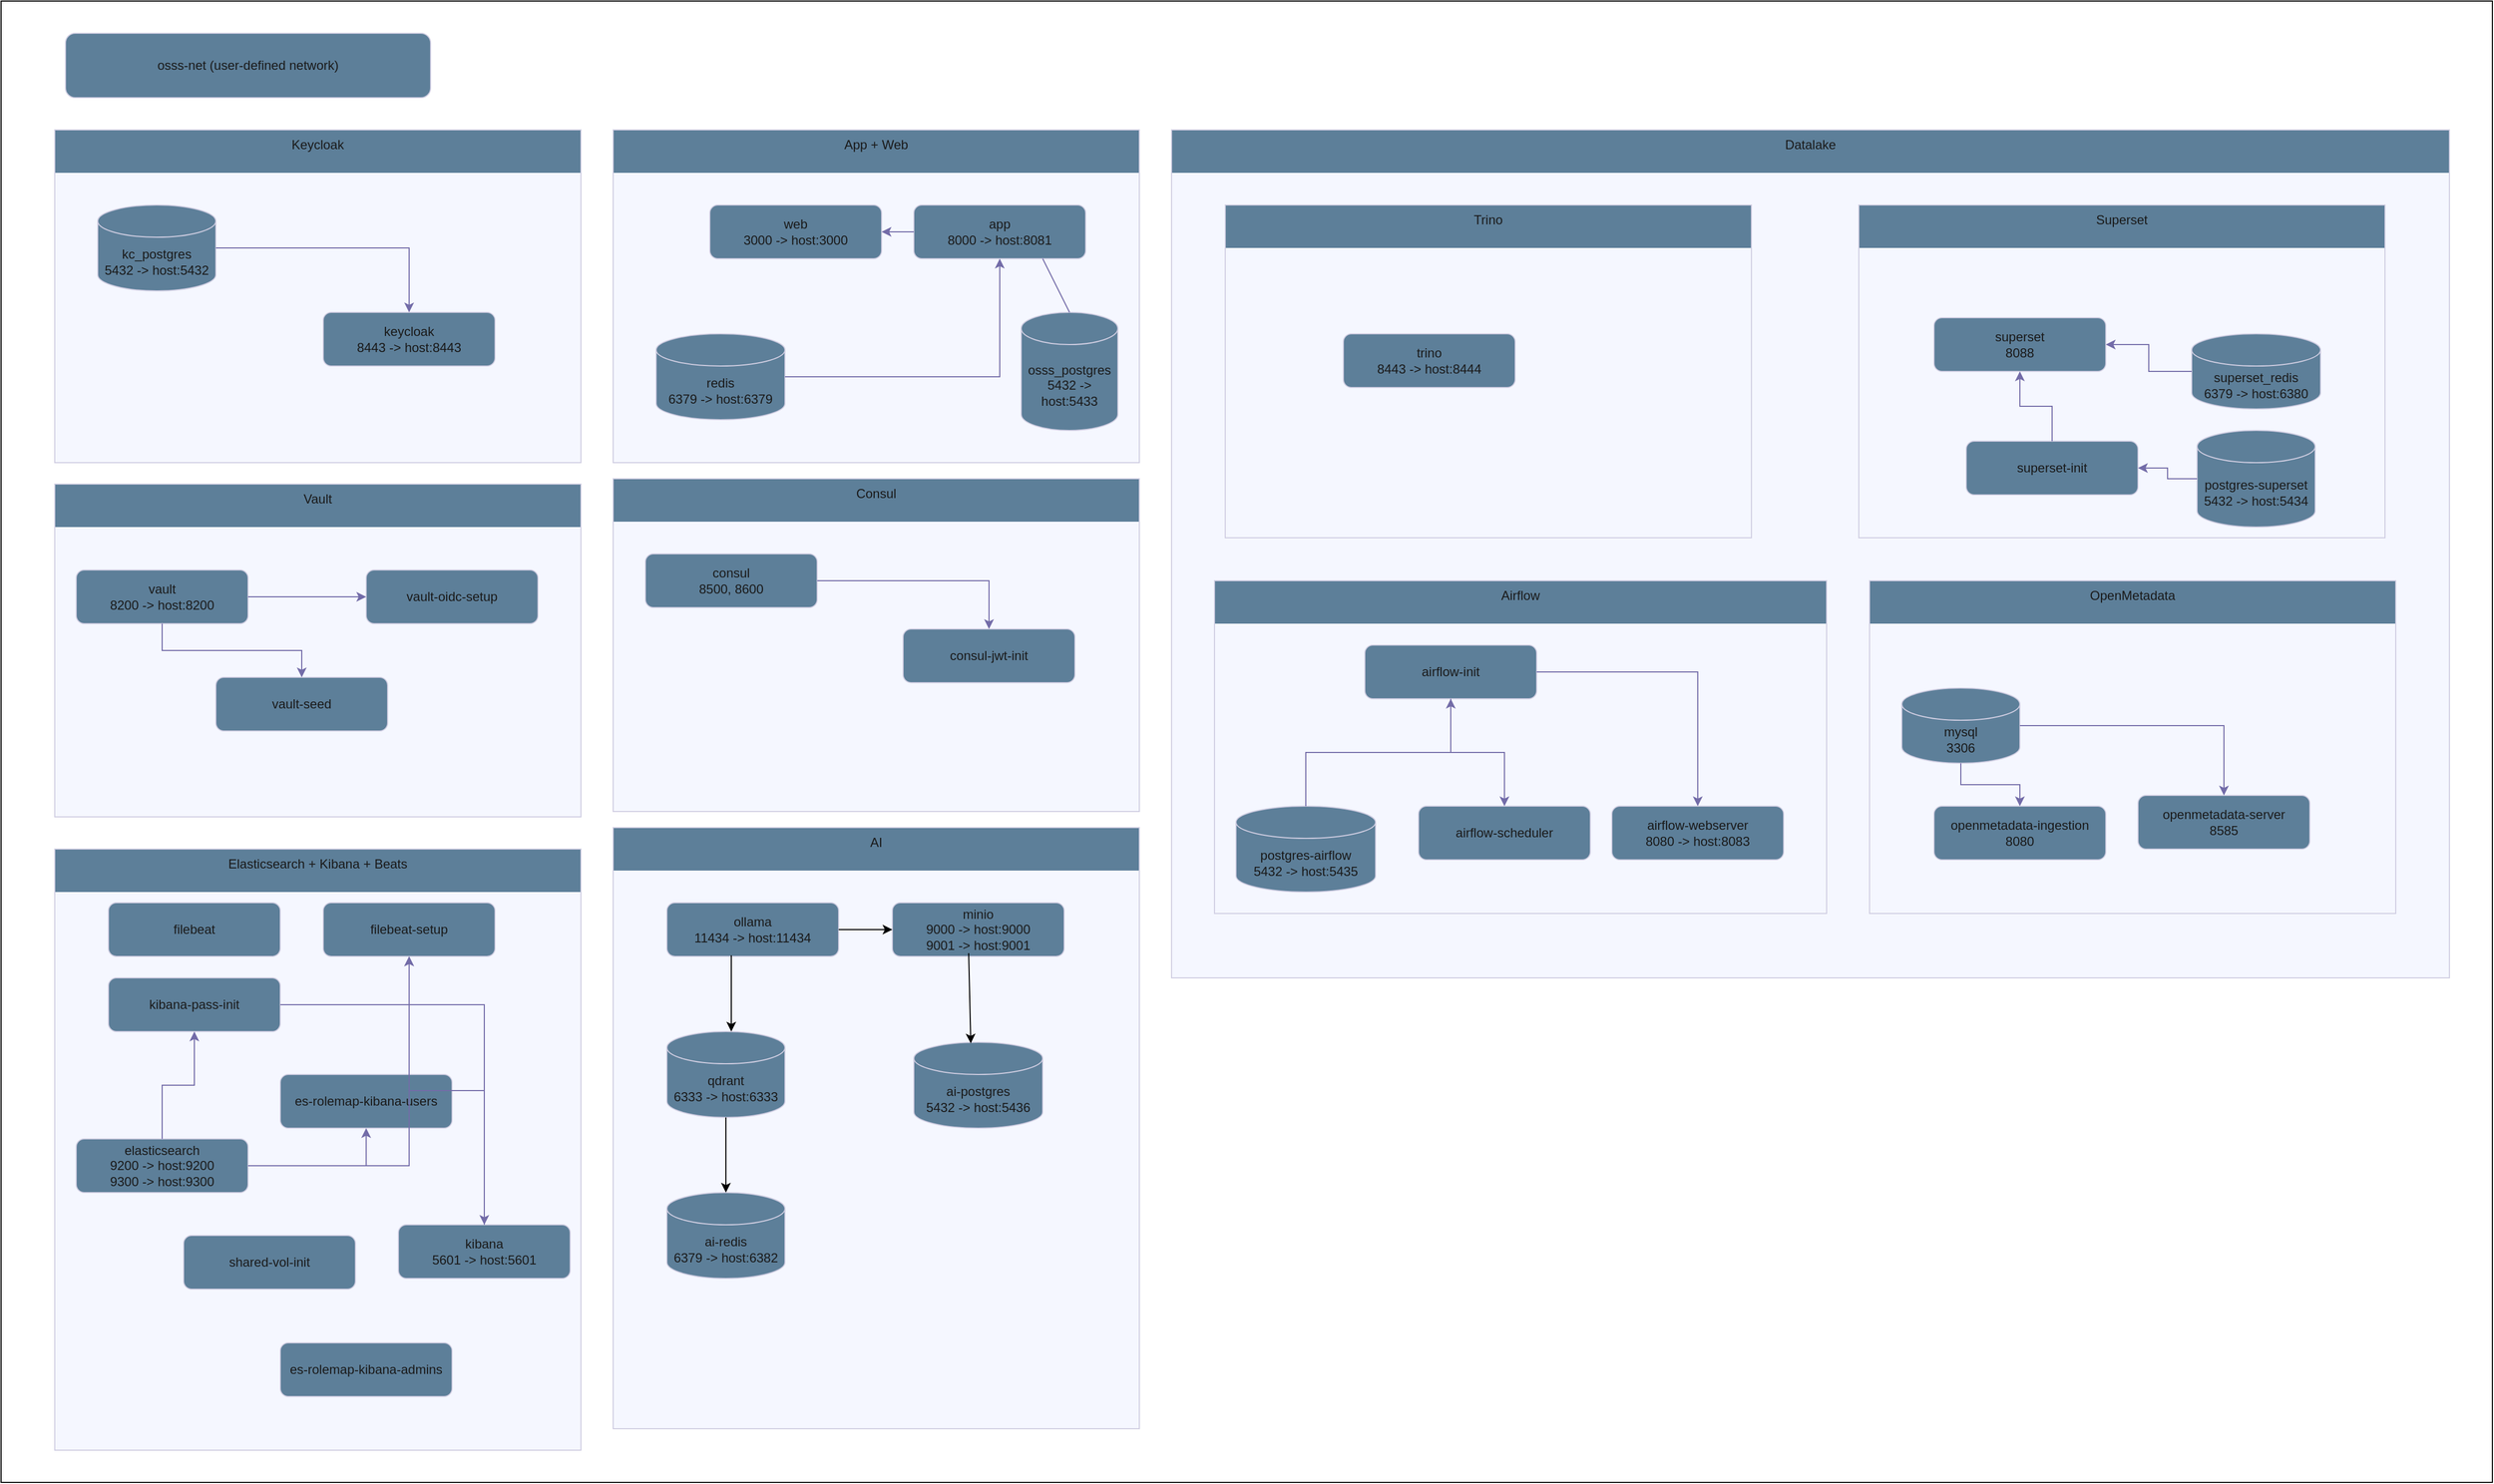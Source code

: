 <mxfile version="28.2.5">
  <diagram id="osss" name="OSSS Network">
    <mxGraphModel dx="885" dy="639" grid="1" gridSize="10" guides="1" tooltips="1" connect="1" arrows="1" fold="1" page="1" pageScale="1" pageWidth="1600" pageHeight="1200" background="light-dark(#FFFFFF,#FFFFFF)" math="0" shadow="0">
      <root>
        <mxCell id="0" />
        <mxCell id="1" parent="0" />
        <mxCell id="GDDtiQPNlF_Zy9zttY9w-1" value="" style="rounded=0;whiteSpace=wrap;html=1;" vertex="1" parent="1">
          <mxGeometry width="2320" height="1380" as="geometry" />
        </mxCell>
        <mxCell id="net" value="&lt;font style=&quot;&quot;&gt;osss-net (user-defined network)&lt;/font&gt;" style="rounded=1;whiteSpace=wrap;html=1;fillColor=#5D7F99;labelBackgroundColor=none;strokeColor=#D0CEE2;fontColor=#1A1A1A;" parent="1" vertex="1">
          <mxGeometry x="60" y="30" width="340" height="60" as="geometry" />
        </mxCell>
        <mxCell id="GKC" value="&lt;span style=&quot;&quot;&gt;Keycloak&lt;/span&gt;" style="shape=swimlane;rounded=0;html=1;whiteSpace=wrap;horizontal=1;swimlaneFillColor=#f5f7ff;swimlaneLine=#8899ff;align=center;verticalAlign=top;labelBackgroundColor=none;fillColor=#5D7F99;strokeColor=#D0CEE2;fontColor=#1A1A1A;" parent="1" vertex="1">
          <mxGeometry x="50" y="120" width="490" height="310" as="geometry" />
        </mxCell>
        <mxCell id="n_KC_DB" value="kc_postgres&lt;br&gt;5432 -&amp;gt; host:5432" style="shape=cylinder3;whiteSpace=wrap;html=1;boundedLbl=1;backgroundOutline=1;size=15;labelBackgroundColor=none;fillColor=#5D7F99;strokeColor=#D0CEE2;fontColor=#1A1A1A;" parent="GKC" vertex="1">
          <mxGeometry x="40" y="70" width="110" height="80" as="geometry" />
        </mxCell>
        <mxCell id="n_KC" value="keycloak&lt;br&gt;8443 -&amp;gt; host:8443" style="rounded=1;whiteSpace=wrap;html=1;fillColor=#5D7F99;labelBackgroundColor=none;strokeColor=#D0CEE2;fontColor=#1A1A1A;" parent="GKC" vertex="1">
          <mxGeometry x="250" y="170" width="160" height="50" as="geometry" />
        </mxCell>
        <mxCell id="GAPP" value="App + Web" style="shape=swimlane;rounded=0;html=1;whiteSpace=wrap;horizontal=1;swimlaneFillColor=#f5f7ff;swimlaneLine=#8899ff;align=center;verticalAlign=top;labelBackgroundColor=none;fillColor=#5D7F99;strokeColor=#D0CEE2;fontColor=#1A1A1A;" parent="1" vertex="1">
          <mxGeometry x="570" y="120" width="490" height="310" as="geometry" />
        </mxCell>
        <mxCell id="n_REDIS" value="redis&lt;br&gt;6379 -&amp;gt; host:6379" style="shape=cylinder3;whiteSpace=wrap;html=1;boundedLbl=1;backgroundOutline=1;size=15;labelBackgroundColor=none;fillColor=#5D7F99;strokeColor=#D0CEE2;fontColor=#1A1A1A;" parent="GAPP" vertex="1">
          <mxGeometry x="40" y="190" width="120" height="80" as="geometry" />
        </mxCell>
        <mxCell id="n_APP" value="app&#xa;8000 -&amp;gt; host:8081" style="rounded=1;whiteSpace=wrap;html=1;fillColor=#5D7F99;labelBackgroundColor=none;strokeColor=#D0CEE2;fontColor=#1A1A1A;" parent="GAPP" vertex="1">
          <mxGeometry x="280" y="70" width="160" height="50" as="geometry" />
        </mxCell>
        <mxCell id="n_WEB" value="web&#xa;3000 -&amp;gt; host:3000" style="rounded=1;whiteSpace=wrap;html=1;fillColor=#5D7F99;labelBackgroundColor=none;strokeColor=#D0CEE2;fontColor=#1A1A1A;" parent="GAPP" vertex="1">
          <mxGeometry x="90" y="70" width="160" height="50" as="geometry" />
        </mxCell>
        <mxCell id="Qai60ScQtqUj6HNR8PoT-7" value="osss_postgres&lt;br&gt;5432 -&amp;gt; host:5433" style="shape=cylinder3;whiteSpace=wrap;html=1;boundedLbl=1;backgroundOutline=1;size=15;labelBackgroundColor=none;fillColor=#5D7F99;strokeColor=#D0CEE2;fontColor=#1A1A1A;" parent="GAPP" vertex="1">
          <mxGeometry x="380" y="170" width="90" height="110" as="geometry" />
        </mxCell>
        <mxCell id="Qai60ScQtqUj6HNR8PoT-9" value="" style="endArrow=none;html=1;rounded=0;entryX=0.5;entryY=0;entryDx=0;entryDy=0;entryPerimeter=0;exitX=0.75;exitY=1;exitDx=0;exitDy=0;fontColor=default;labelBackgroundColor=none;strokeColor=#736CA8;" parent="GAPP" source="n_APP" target="Qai60ScQtqUj6HNR8PoT-7" edge="1">
          <mxGeometry width="50" height="50" relative="1" as="geometry">
            <mxPoint x="360" y="180" as="sourcePoint" />
            <mxPoint x="400" y="150" as="targetPoint" />
          </mxGeometry>
        </mxCell>
        <mxCell id="GCONSUL" value="Consul" style="shape=swimlane;rounded=0;html=1;whiteSpace=wrap;horizontal=1;swimlaneFillColor=#f5f7ff;swimlaneLine=#8899ff;align=center;verticalAlign=top;labelBackgroundColor=none;fillColor=#5D7F99;strokeColor=#D0CEE2;fontColor=#1A1A1A;" parent="1" vertex="1">
          <mxGeometry x="570" y="445" width="490" height="310" as="geometry" />
        </mxCell>
        <mxCell id="n_CONSUL" value="consul&#xa;8500, 8600" style="rounded=1;whiteSpace=wrap;html=1;fillColor=#5D7F99;labelBackgroundColor=none;strokeColor=#D0CEE2;fontColor=#1A1A1A;" parent="GCONSUL" vertex="1">
          <mxGeometry x="30" y="70" width="160" height="50" as="geometry" />
        </mxCell>
        <mxCell id="n_CONSUL_INIT" value="consul-jwt-init" style="rounded=1;whiteSpace=wrap;html=1;fillColor=#5D7F99;labelBackgroundColor=none;strokeColor=#D0CEE2;fontColor=#1A1A1A;" parent="GCONSUL" vertex="1">
          <mxGeometry x="270" y="140" width="160" height="50" as="geometry" />
        </mxCell>
        <mxCell id="e_1004" style="edgeStyle=orthogonalEdgeStyle;rounded=0;orthogonalLoop=1;jettySize=auto;html=1;fontColor=default;labelBackgroundColor=none;strokeColor=#736CA8;" parent="GCONSUL" source="n_CONSUL" target="n_CONSUL_INIT" edge="1">
          <mxGeometry relative="1" as="geometry" />
        </mxCell>
        <mxCell id="GVAULT" value="Vault" style="shape=swimlane;rounded=0;html=1;whiteSpace=wrap;horizontal=1;swimlaneFillColor=#f5f7ff;swimlaneLine=#8899ff;align=center;verticalAlign=top;labelBackgroundColor=none;fillColor=#5D7F99;strokeColor=#D0CEE2;fontColor=#1A1A1A;" parent="1" vertex="1">
          <mxGeometry x="50" y="450" width="490" height="310" as="geometry" />
        </mxCell>
        <mxCell id="n_VAULT" value="vault&lt;br&gt;8200 -&amp;gt; host:8200" style="rounded=1;whiteSpace=wrap;html=1;fillColor=#5D7F99;labelBackgroundColor=none;strokeColor=#D0CEE2;fontColor=#1A1A1A;" parent="GVAULT" vertex="1">
          <mxGeometry x="20" y="80" width="160" height="50" as="geometry" />
        </mxCell>
        <mxCell id="n_VAULT_OIDC" value="vault-oidc-setup" style="rounded=1;whiteSpace=wrap;html=1;fillColor=#5D7F99;labelBackgroundColor=none;strokeColor=#D0CEE2;fontColor=#1A1A1A;" parent="GVAULT" vertex="1">
          <mxGeometry x="290" y="80" width="160" height="50" as="geometry" />
        </mxCell>
        <mxCell id="n_VAULT_SEED" value="vault-seed" style="rounded=1;whiteSpace=wrap;html=1;fillColor=#5D7F99;labelBackgroundColor=none;strokeColor=#D0CEE2;fontColor=#1A1A1A;" parent="GVAULT" vertex="1">
          <mxGeometry x="150" y="180" width="160" height="50" as="geometry" />
        </mxCell>
        <mxCell id="e_1000" style="edgeStyle=orthogonalEdgeStyle;rounded=0;orthogonalLoop=1;jettySize=auto;html=1;fontColor=default;labelBackgroundColor=none;strokeColor=#736CA8;" parent="1" source="n_KC_DB" target="n_KC" edge="1">
          <mxGeometry relative="1" as="geometry" />
        </mxCell>
        <mxCell id="e_1002" style="edgeStyle=orthogonalEdgeStyle;rounded=0;orthogonalLoop=1;jettySize=auto;html=1;fontColor=default;labelBackgroundColor=none;strokeColor=#736CA8;" parent="1" source="n_REDIS" target="n_APP" edge="1">
          <mxGeometry relative="1" as="geometry" />
        </mxCell>
        <mxCell id="GELASTIC" value="Elasticsearch + Kibana + Beats" style="shape=swimlane;rounded=0;html=1;whiteSpace=wrap;horizontal=1;swimlaneFillColor=#f5f7ff;swimlaneLine=#8899ff;align=center;verticalAlign=top;labelBackgroundColor=none;fillColor=#5D7F99;strokeColor=#D0CEE2;fontColor=#1A1A1A;" parent="1" vertex="1">
          <mxGeometry x="50" y="790" width="490" height="560" as="geometry" />
        </mxCell>
        <mxCell id="n_SHARED" value="shared-vol-init" style="rounded=1;whiteSpace=wrap;html=1;fillColor=#5D7F99;labelBackgroundColor=none;strokeColor=#D0CEE2;fontColor=#1A1A1A;" parent="GELASTIC" vertex="1">
          <mxGeometry x="120" y="360" width="160" height="50" as="geometry" />
        </mxCell>
        <mxCell id="n_ES" value="elasticsearch&lt;br&gt;&lt;div&gt;9200 -&amp;gt; host:9200&lt;/div&gt;&lt;div&gt;9300 -&amp;gt; host:9300&lt;/div&gt;" style="rounded=1;whiteSpace=wrap;html=1;fillColor=#5D7F99;labelBackgroundColor=none;strokeColor=#D0CEE2;fontColor=#1A1A1A;" parent="GELASTIC" vertex="1">
          <mxGeometry x="20" y="270" width="160" height="50" as="geometry" />
        </mxCell>
        <mxCell id="n_ROLE_ADMIN" value="es-rolemap-kibana-admins" style="rounded=1;whiteSpace=wrap;html=1;fillColor=#5D7F99;labelBackgroundColor=none;strokeColor=#D0CEE2;fontColor=#1A1A1A;" parent="GELASTIC" vertex="1">
          <mxGeometry x="210" y="460" width="160" height="50" as="geometry" />
        </mxCell>
        <mxCell id="n_FB" value="filebeat" style="rounded=1;whiteSpace=wrap;html=1;fillColor=#5D7F99;labelBackgroundColor=none;strokeColor=#D0CEE2;fontColor=#1A1A1A;" parent="GELASTIC" vertex="1">
          <mxGeometry x="50" y="50" width="160" height="50" as="geometry" />
        </mxCell>
        <mxCell id="e_1015" style="edgeStyle=orthogonalEdgeStyle;rounded=0;orthogonalLoop=1;jettySize=auto;html=1;fontColor=default;labelBackgroundColor=none;strokeColor=#736CA8;" parent="GELASTIC" source="n_APIKEY" target="n_FB" edge="1">
          <mxGeometry relative="1" as="geometry" />
        </mxCell>
        <mxCell id="n_ROLE_USERS" value="es-rolemap-kibana-users" style="rounded=1;whiteSpace=wrap;html=1;fillColor=#5D7F99;labelBackgroundColor=none;strokeColor=#D0CEE2;fontColor=#1A1A1A;" parent="GELASTIC" vertex="1">
          <mxGeometry x="210" y="210" width="160" height="50" as="geometry" />
        </mxCell>
        <mxCell id="e_1011" style="edgeStyle=orthogonalEdgeStyle;rounded=0;orthogonalLoop=1;jettySize=auto;html=1;fontColor=default;labelBackgroundColor=none;strokeColor=#736CA8;" parent="GELASTIC" source="n_ES" target="n_ROLE_USERS" edge="1">
          <mxGeometry relative="1" as="geometry" />
        </mxCell>
        <mxCell id="n_KIB_PASS" value="kibana-pass-init" style="rounded=1;whiteSpace=wrap;html=1;fillColor=#5D7F99;labelBackgroundColor=none;strokeColor=#D0CEE2;fontColor=#1A1A1A;" parent="GELASTIC" vertex="1">
          <mxGeometry x="50" y="120" width="160" height="50" as="geometry" />
        </mxCell>
        <mxCell id="e_1008" style="edgeStyle=orthogonalEdgeStyle;rounded=0;orthogonalLoop=1;jettySize=auto;html=1;fontColor=default;labelBackgroundColor=none;strokeColor=#736CA8;" parent="GELASTIC" source="n_ES" target="n_KIB_PASS" edge="1">
          <mxGeometry relative="1" as="geometry" />
        </mxCell>
        <mxCell id="n_FB_SETUP" value="filebeat-setup" style="rounded=1;whiteSpace=wrap;html=1;fillColor=#5D7F99;labelBackgroundColor=none;strokeColor=#D0CEE2;fontColor=#1A1A1A;" parent="GELASTIC" vertex="1">
          <mxGeometry x="250" y="50" width="160" height="50" as="geometry" />
        </mxCell>
        <mxCell id="e_1013" style="edgeStyle=orthogonalEdgeStyle;rounded=0;orthogonalLoop=1;jettySize=auto;html=1;fontColor=default;labelBackgroundColor=none;strokeColor=#736CA8;" parent="GELASTIC" source="n_ES" target="n_FB_SETUP" edge="1">
          <mxGeometry relative="1" as="geometry" />
        </mxCell>
        <mxCell id="n_KIB" value="kibana&lt;br&gt;5601 -&amp;gt; host:5601" style="rounded=1;whiteSpace=wrap;html=1;fillColor=#5D7F99;labelBackgroundColor=none;strokeColor=#D0CEE2;fontColor=#1A1A1A;" parent="GELASTIC" vertex="1">
          <mxGeometry x="320" y="350" width="160" height="50" as="geometry" />
        </mxCell>
        <mxCell id="e_1009" style="edgeStyle=orthogonalEdgeStyle;rounded=0;orthogonalLoop=1;jettySize=auto;html=1;fontColor=default;labelBackgroundColor=none;strokeColor=#736CA8;" parent="GELASTIC" source="n_KIB_PASS" target="n_KIB" edge="1">
          <mxGeometry relative="1" as="geometry" />
        </mxCell>
        <mxCell id="e_1014" style="edgeStyle=orthogonalEdgeStyle;rounded=0;orthogonalLoop=1;jettySize=auto;html=1;fontColor=default;labelBackgroundColor=none;strokeColor=#736CA8;" parent="GELASTIC" source="n_KIB" target="n_FB_SETUP" edge="1">
          <mxGeometry relative="1" as="geometry" />
        </mxCell>
        <mxCell id="e_1003" style="edgeStyle=orthogonalEdgeStyle;rounded=0;orthogonalLoop=1;jettySize=auto;html=1;fontColor=default;labelBackgroundColor=none;strokeColor=#736CA8;" parent="1" source="n_APP" target="n_WEB" edge="1">
          <mxGeometry relative="1" as="geometry" />
        </mxCell>
        <mxCell id="e_1005" style="edgeStyle=orthogonalEdgeStyle;rounded=0;orthogonalLoop=1;jettySize=auto;html=1;fontColor=default;labelBackgroundColor=none;strokeColor=#736CA8;" parent="1" source="n_VAULT" target="n_VAULT_OIDC" edge="1">
          <mxGeometry relative="1" as="geometry" />
        </mxCell>
        <mxCell id="e_1006" style="edgeStyle=orthogonalEdgeStyle;rounded=0;orthogonalLoop=1;jettySize=auto;html=1;fontColor=default;labelBackgroundColor=none;strokeColor=#736CA8;" parent="1" source="n_VAULT" target="n_VAULT_SEED" edge="1">
          <mxGeometry relative="1" as="geometry" />
        </mxCell>
        <mxCell id="Qai60ScQtqUj6HNR8PoT-17" value="Datalake" style="shape=swimlane;rounded=0;html=1;whiteSpace=wrap;horizontal=1;swimlaneFillColor=#f5f7ff;swimlaneLine=#8899ff;align=center;verticalAlign=top;labelBackgroundColor=none;fillColor=#5D7F99;strokeColor=#D0CEE2;fontColor=#1A1A1A;" parent="1" vertex="1">
          <mxGeometry x="1090" y="120" width="1190" height="790" as="geometry" />
        </mxCell>
        <mxCell id="GTRINO" value="Trino" style="shape=swimlane;rounded=0;html=1;whiteSpace=wrap;horizontal=1;swimlaneFillColor=#f5f7ff;swimlaneLine=#8899ff;align=center;verticalAlign=top;labelBackgroundColor=none;fillColor=#5D7F99;strokeColor=#D0CEE2;fontColor=#1A1A1A;" parent="Qai60ScQtqUj6HNR8PoT-17" vertex="1">
          <mxGeometry x="50" y="70" width="490" height="310" as="geometry" />
        </mxCell>
        <mxCell id="n_TRINO" value="trino&#xa;8443 -&amp;gt; host:8444" style="rounded=1;whiteSpace=wrap;html=1;fillColor=#5D7F99;labelBackgroundColor=none;strokeColor=#D0CEE2;fontColor=#1A1A1A;" parent="GTRINO" vertex="1">
          <mxGeometry x="110" y="120" width="160" height="50" as="geometry" />
        </mxCell>
        <mxCell id="GSS" value="Superset" style="shape=swimlane;rounded=0;html=1;whiteSpace=wrap;horizontal=1;swimlaneFillColor=#f5f7ff;swimlaneLine=#8899ff;align=center;verticalAlign=top;labelBackgroundColor=none;fillColor=#5D7F99;strokeColor=#D0CEE2;fontColor=#1A1A1A;" parent="Qai60ScQtqUj6HNR8PoT-17" vertex="1">
          <mxGeometry x="640" y="70" width="490" height="310" as="geometry" />
        </mxCell>
        <mxCell id="n_SS_PG" value="postgres-superset&#xa;5432 -&amp;gt; host:5434" style="shape=cylinder3;whiteSpace=wrap;html=1;boundedLbl=1;backgroundOutline=1;size=15;labelBackgroundColor=none;fillColor=#5D7F99;strokeColor=#D0CEE2;fontColor=#1A1A1A;" parent="GSS" vertex="1">
          <mxGeometry x="315" y="210" width="110" height="90" as="geometry" />
        </mxCell>
        <mxCell id="n_SS_REDIS" value="superset_redis&#xa;6379 -&amp;gt; host:6380" style="shape=cylinder3;whiteSpace=wrap;html=1;boundedLbl=1;backgroundOutline=1;size=15;labelBackgroundColor=none;fillColor=#5D7F99;strokeColor=#D0CEE2;fontColor=#1A1A1A;" parent="GSS" vertex="1">
          <mxGeometry x="310" y="120" width="120" height="70" as="geometry" />
        </mxCell>
        <mxCell id="n_SS" value="superset&#xa;8088" style="rounded=1;whiteSpace=wrap;html=1;fillColor=#5D7F99;labelBackgroundColor=none;strokeColor=#D0CEE2;fontColor=#1A1A1A;" parent="GSS" vertex="1">
          <mxGeometry x="70" y="105" width="160" height="50" as="geometry" />
        </mxCell>
        <mxCell id="e_1018" style="edgeStyle=orthogonalEdgeStyle;rounded=0;orthogonalLoop=1;jettySize=auto;html=1;fontColor=default;labelBackgroundColor=none;strokeColor=#736CA8;" parent="GSS" source="n_SS_REDIS" target="n_SS" edge="1">
          <mxGeometry relative="1" as="geometry" />
        </mxCell>
        <mxCell id="n_SS_INIT" value="superset-init" style="rounded=1;whiteSpace=wrap;html=1;fillColor=#5D7F99;labelBackgroundColor=none;strokeColor=#D0CEE2;fontColor=#1A1A1A;" parent="GSS" vertex="1">
          <mxGeometry x="100" y="220" width="160" height="50" as="geometry" />
        </mxCell>
        <mxCell id="e_1016" style="edgeStyle=orthogonalEdgeStyle;rounded=0;orthogonalLoop=1;jettySize=auto;html=1;fontColor=default;labelBackgroundColor=none;strokeColor=#736CA8;" parent="GSS" source="n_SS_PG" target="n_SS_INIT" edge="1">
          <mxGeometry relative="1" as="geometry" />
        </mxCell>
        <mxCell id="e_1017" style="edgeStyle=orthogonalEdgeStyle;rounded=0;orthogonalLoop=1;jettySize=auto;html=1;fontColor=default;labelBackgroundColor=none;strokeColor=#736CA8;" parent="GSS" source="n_SS_INIT" target="n_SS" edge="1">
          <mxGeometry relative="1" as="geometry" />
        </mxCell>
        <mxCell id="GAIR" value="Airflow" style="shape=swimlane;rounded=0;html=1;whiteSpace=wrap;horizontal=1;swimlaneFillColor=#f5f7ff;swimlaneLine=#8899ff;align=center;verticalAlign=top;labelBackgroundColor=none;fillColor=#5D7F99;strokeColor=#D0CEE2;fontColor=#1A1A1A;" parent="Qai60ScQtqUj6HNR8PoT-17" vertex="1">
          <mxGeometry x="40" y="420" width="570" height="310" as="geometry" />
        </mxCell>
        <mxCell id="n_AF_PG" value="postgres-airflow&#xa;5432 -&amp;gt; host:5435" style="shape=cylinder3;whiteSpace=wrap;html=1;boundedLbl=1;backgroundOutline=1;size=15;labelBackgroundColor=none;fillColor=#5D7F99;strokeColor=#D0CEE2;fontColor=#1A1A1A;" parent="GAIR" vertex="1">
          <mxGeometry x="20" y="210" width="130" height="80" as="geometry" />
        </mxCell>
        <mxCell id="n_AF_INIT" value="airflow-init" style="rounded=1;whiteSpace=wrap;html=1;fillColor=#5D7F99;labelBackgroundColor=none;strokeColor=#D0CEE2;fontColor=#1A1A1A;" parent="GAIR" vertex="1">
          <mxGeometry x="140" y="60" width="160" height="50" as="geometry" />
        </mxCell>
        <mxCell id="n_AF_WEB" value="airflow-webserver&#xa;8080 -&amp;gt; host:8083" style="rounded=1;whiteSpace=wrap;html=1;fillColor=#5D7F99;labelBackgroundColor=none;strokeColor=#D0CEE2;fontColor=#1A1A1A;" parent="GAIR" vertex="1">
          <mxGeometry x="370" y="210" width="160" height="50" as="geometry" />
        </mxCell>
        <mxCell id="n_AF_SCHED" value="airflow-scheduler" style="rounded=1;whiteSpace=wrap;html=1;fillColor=#5D7F99;labelBackgroundColor=none;strokeColor=#D0CEE2;fontColor=#1A1A1A;" parent="GAIR" vertex="1">
          <mxGeometry x="190" y="210" width="160" height="50" as="geometry" />
        </mxCell>
        <mxCell id="e_1019" style="edgeStyle=orthogonalEdgeStyle;rounded=0;orthogonalLoop=1;jettySize=auto;html=1;fontColor=default;labelBackgroundColor=none;strokeColor=#736CA8;" parent="GAIR" source="n_AF_PG" target="n_AF_INIT" edge="1">
          <mxGeometry relative="1" as="geometry" />
        </mxCell>
        <mxCell id="e_1020" style="edgeStyle=orthogonalEdgeStyle;rounded=0;orthogonalLoop=1;jettySize=auto;html=1;fontColor=default;labelBackgroundColor=none;strokeColor=#736CA8;" parent="GAIR" source="n_AF_INIT" target="n_AF_WEB" edge="1">
          <mxGeometry relative="1" as="geometry" />
        </mxCell>
        <mxCell id="e_1021" style="edgeStyle=orthogonalEdgeStyle;rounded=0;orthogonalLoop=1;jettySize=auto;html=1;fontColor=default;labelBackgroundColor=none;strokeColor=#736CA8;" parent="GAIR" source="n_AF_INIT" target="n_AF_SCHED" edge="1">
          <mxGeometry relative="1" as="geometry" />
        </mxCell>
        <mxCell id="GOM" value="OpenMetadata" style="shape=swimlane;rounded=0;html=1;whiteSpace=wrap;horizontal=1;swimlaneFillColor=#f5f7ff;swimlaneLine=#8899ff;align=center;verticalAlign=top;labelBackgroundColor=none;fillColor=#5D7F99;strokeColor=#D0CEE2;fontColor=#1A1A1A;" parent="Qai60ScQtqUj6HNR8PoT-17" vertex="1">
          <mxGeometry x="650" y="420" width="490" height="310" as="geometry" />
        </mxCell>
        <mxCell id="n_OM_DB" value="mysql&#xa;3306" style="shape=cylinder3;whiteSpace=wrap;html=1;boundedLbl=1;backgroundOutline=1;size=15;labelBackgroundColor=none;fillColor=#5D7F99;strokeColor=#D0CEE2;fontColor=#1A1A1A;" parent="GOM" vertex="1">
          <mxGeometry x="30" y="100" width="110" height="70" as="geometry" />
        </mxCell>
        <mxCell id="n_OM_SRV" value="openmetadata-server&#xa;8585" style="rounded=1;whiteSpace=wrap;html=1;fillColor=#5D7F99;labelBackgroundColor=none;strokeColor=#D0CEE2;fontColor=#1A1A1A;" parent="GOM" vertex="1">
          <mxGeometry x="250" y="200" width="160" height="50" as="geometry" />
        </mxCell>
        <mxCell id="n_OM_ING" value="openmetadata-ingestion&#xa;8080" style="rounded=1;whiteSpace=wrap;html=1;fillColor=#5D7F99;labelBackgroundColor=none;strokeColor=#D0CEE2;fontColor=#1A1A1A;" parent="GOM" vertex="1">
          <mxGeometry x="60" y="210" width="160" height="50" as="geometry" />
        </mxCell>
        <mxCell id="e_1022" style="edgeStyle=orthogonalEdgeStyle;rounded=0;orthogonalLoop=1;jettySize=auto;html=1;fontColor=default;labelBackgroundColor=none;strokeColor=#736CA8;" parent="GOM" source="n_OM_DB" target="n_OM_SRV" edge="1">
          <mxGeometry relative="1" as="geometry" />
        </mxCell>
        <mxCell id="e_1023" style="edgeStyle=orthogonalEdgeStyle;rounded=0;orthogonalLoop=1;jettySize=auto;html=1;fontColor=default;labelBackgroundColor=none;strokeColor=#736CA8;" parent="GOM" source="n_OM_DB" target="n_OM_ING" edge="1">
          <mxGeometry relative="1" as="geometry" />
        </mxCell>
        <mxCell id="58Zdk3wOmMRTktkz-Xxw-1" value="AI" style="shape=swimlane;rounded=0;html=1;whiteSpace=wrap;horizontal=1;swimlaneFillColor=#f5f7ff;swimlaneLine=#8899ff;align=center;verticalAlign=top;labelBackgroundColor=none;fillColor=#5D7F99;strokeColor=#D0CEE2;fontColor=#1A1A1A;" parent="1" vertex="1">
          <mxGeometry x="570" y="770" width="490" height="560" as="geometry" />
        </mxCell>
        <mxCell id="58Zdk3wOmMRTktkz-Xxw-3" value="ai-postgres&lt;div&gt;5432 -&amp;gt; host:5436&lt;/div&gt;" style="shape=cylinder3;whiteSpace=wrap;html=1;boundedLbl=1;backgroundOutline=1;size=15;labelBackgroundColor=none;fillColor=#5D7F99;strokeColor=#D0CEE2;fontColor=#1A1A1A;" parent="58Zdk3wOmMRTktkz-Xxw-1" vertex="1">
          <mxGeometry x="280" y="200" width="120" height="80" as="geometry" />
        </mxCell>
        <mxCell id="58Zdk3wOmMRTktkz-Xxw-6" value="ollama&lt;div&gt;11434 -&amp;gt; host:11434&lt;/div&gt;" style="rounded=1;whiteSpace=wrap;html=1;fillColor=#5D7F99;labelBackgroundColor=none;strokeColor=#D0CEE2;fontColor=#1A1A1A;" parent="58Zdk3wOmMRTktkz-Xxw-1" vertex="1">
          <mxGeometry x="50" y="70" width="160" height="50" as="geometry" />
        </mxCell>
        <mxCell id="58Zdk3wOmMRTktkz-Xxw-8" value="ai-redis&lt;div&gt;6379 -&amp;gt; host:6382&lt;/div&gt;" style="shape=cylinder3;whiteSpace=wrap;html=1;boundedLbl=1;backgroundOutline=1;size=15;labelBackgroundColor=none;fillColor=#5D7F99;strokeColor=#D0CEE2;fontColor=#1A1A1A;" parent="58Zdk3wOmMRTktkz-Xxw-1" vertex="1">
          <mxGeometry x="50" y="340" width="110" height="80" as="geometry" />
        </mxCell>
        <mxCell id="58Zdk3wOmMRTktkz-Xxw-10" value="qdrant&lt;div&gt;6333 -&amp;gt; host:6333&lt;/div&gt;" style="shape=cylinder3;whiteSpace=wrap;html=1;boundedLbl=1;backgroundOutline=1;size=15;labelBackgroundColor=none;fillColor=#5D7F99;strokeColor=#D0CEE2;fontColor=#1A1A1A;" parent="58Zdk3wOmMRTktkz-Xxw-1" vertex="1">
          <mxGeometry x="50" y="190" width="110" height="80" as="geometry" />
        </mxCell>
        <mxCell id="58Zdk3wOmMRTktkz-Xxw-12" value="minio&lt;div&gt;9000 -&amp;gt; host:9000&lt;/div&gt;&lt;div&gt;9001 -&amp;gt; host:9001&lt;/div&gt;" style="rounded=1;whiteSpace=wrap;html=1;fillColor=#5D7F99;labelBackgroundColor=none;strokeColor=#D0CEE2;fontColor=#1A1A1A;" parent="58Zdk3wOmMRTktkz-Xxw-1" vertex="1">
          <mxGeometry x="260" y="70" width="160" height="50" as="geometry" />
        </mxCell>
        <mxCell id="GDDtiQPNlF_Zy9zttY9w-10" value="" style="endArrow=classic;html=1;rounded=0;exitX=1;exitY=0.5;exitDx=0;exitDy=0;entryX=0;entryY=0.5;entryDx=0;entryDy=0;" edge="1" parent="58Zdk3wOmMRTktkz-Xxw-1" source="58Zdk3wOmMRTktkz-Xxw-6" target="58Zdk3wOmMRTktkz-Xxw-12">
          <mxGeometry width="50" height="50" relative="1" as="geometry">
            <mxPoint x="380" y="240" as="sourcePoint" />
            <mxPoint x="430" y="190" as="targetPoint" />
          </mxGeometry>
        </mxCell>
        <mxCell id="GDDtiQPNlF_Zy9zttY9w-11" value="" style="endArrow=classic;html=1;rounded=0;exitX=0.375;exitY=0.98;exitDx=0;exitDy=0;exitPerimeter=0;" edge="1" parent="58Zdk3wOmMRTktkz-Xxw-1" source="58Zdk3wOmMRTktkz-Xxw-6">
          <mxGeometry width="50" height="50" relative="1" as="geometry">
            <mxPoint x="380" y="240" as="sourcePoint" />
            <mxPoint x="110" y="190" as="targetPoint" />
            <Array as="points">
              <mxPoint x="110" y="150" />
            </Array>
          </mxGeometry>
        </mxCell>
        <mxCell id="GDDtiQPNlF_Zy9zttY9w-12" value="" style="endArrow=classic;html=1;rounded=0;exitX=0.5;exitY=1;exitDx=0;exitDy=0;exitPerimeter=0;entryX=0.5;entryY=0;entryDx=0;entryDy=0;entryPerimeter=0;" edge="1" parent="58Zdk3wOmMRTktkz-Xxw-1" source="58Zdk3wOmMRTktkz-Xxw-10" target="58Zdk3wOmMRTktkz-Xxw-8">
          <mxGeometry width="50" height="50" relative="1" as="geometry">
            <mxPoint x="380" y="240" as="sourcePoint" />
            <mxPoint x="430" y="190" as="targetPoint" />
          </mxGeometry>
        </mxCell>
        <mxCell id="GDDtiQPNlF_Zy9zttY9w-13" value="" style="endArrow=classic;html=1;rounded=0;exitX=0.444;exitY=0.94;exitDx=0;exitDy=0;exitPerimeter=0;entryX=0.442;entryY=0.013;entryDx=0;entryDy=0;entryPerimeter=0;" edge="1" parent="58Zdk3wOmMRTktkz-Xxw-1" source="58Zdk3wOmMRTktkz-Xxw-12" target="58Zdk3wOmMRTktkz-Xxw-3">
          <mxGeometry width="50" height="50" relative="1" as="geometry">
            <mxPoint x="380" y="260" as="sourcePoint" />
            <mxPoint x="430" y="210" as="targetPoint" />
          </mxGeometry>
        </mxCell>
      </root>
    </mxGraphModel>
  </diagram>
</mxfile>

